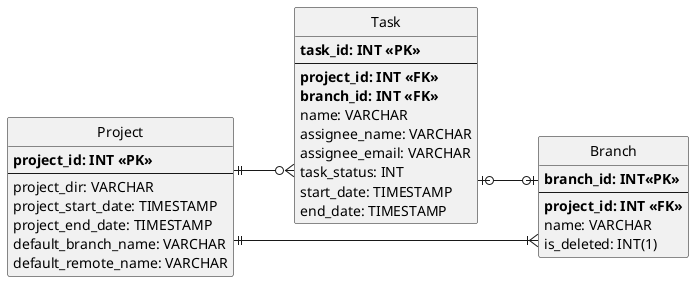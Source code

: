 @startuml er_diagram
skinparam monochrome true
hide circle
skinparam linetype ortho
left to right direction
skinparam backgroundcolor transparent

entity "Project" as e1 {
    **project_id: INT <<PK>>**
    --
    project_dir: VARCHAR
    project_start_date: TIMESTAMP
    project_end_date: TIMESTAMP
    default_branch_name: VARCHAR
    default_remote_name: VARCHAR
}

entity "Task" as e2 {
    **task_id: INT <<PK>>**
    --
    **project_id: INT <<FK>>**
    **branch_id: INT <<FK>>**
    name: VARCHAR
    assignee_name: VARCHAR
    assignee_email: VARCHAR
    task_status: INT
    start_date: TIMESTAMP
    end_date: TIMESTAMP
}
 
entity "Branch" as e3 {
    **branch_id: INT<<PK>>**
    --
    **project_id: INT <<FK>>**
    name: VARCHAR
    is_deleted: INT(1)
}

e1 ||--|{ e3
e1 ||--o{ e2
e2 |o--o| e3
@enduml